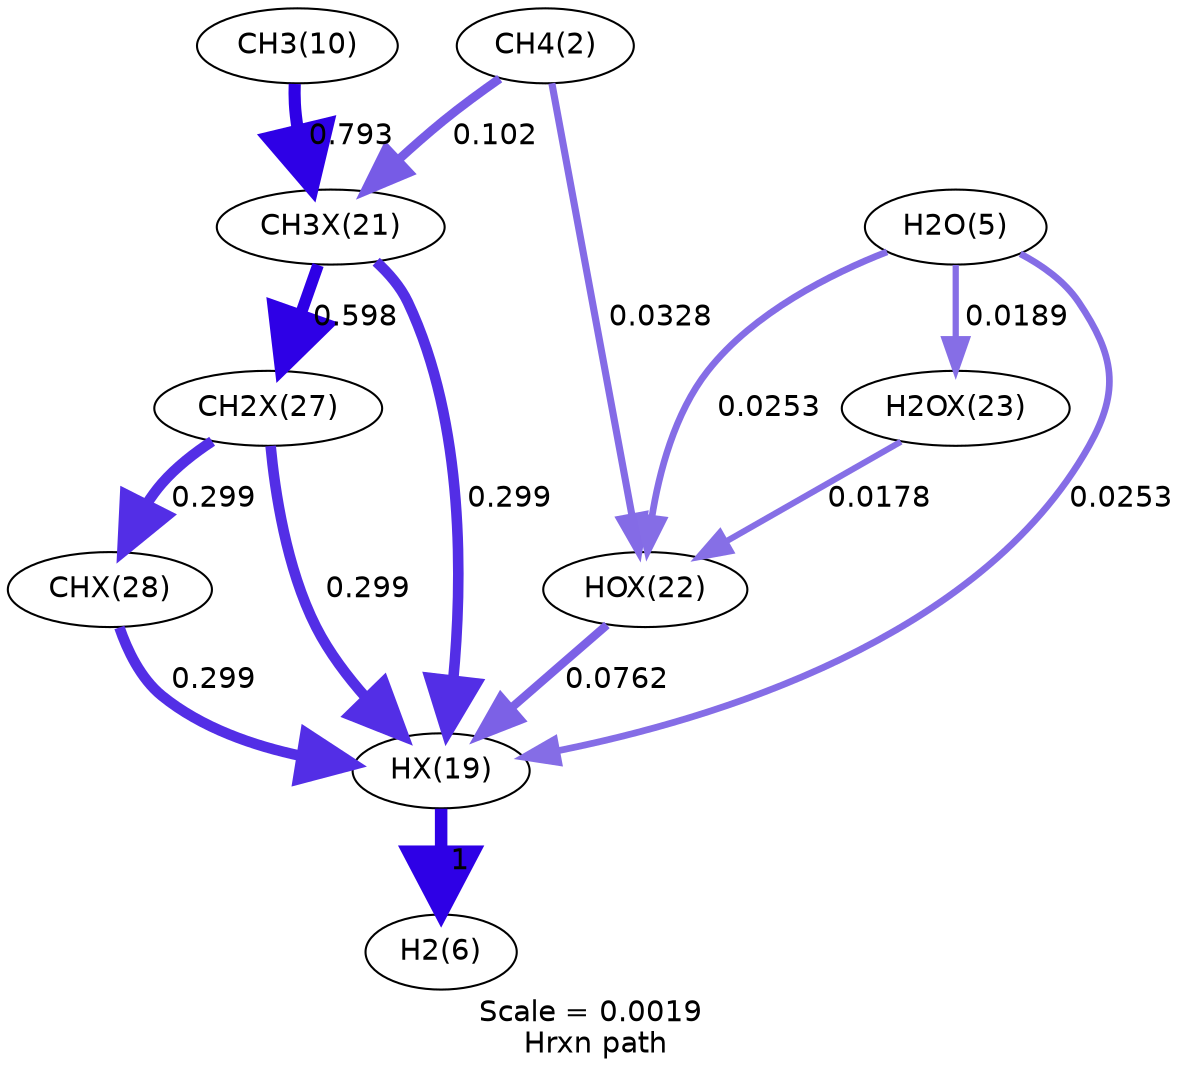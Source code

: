 digraph reaction_paths {
center=1;
s3 -> s31[fontname="Helvetica", penwidth=3.42, arrowsize=1.71, color="0.7, 0.533, 0.9"
, label=" 0.0328"];
s3 -> s30[fontname="Helvetica", penwidth=4.27, arrowsize=2.14, color="0.7, 0.602, 0.9"
, label=" 0.102"];
s28 -> s7[fontname="Helvetica", penwidth=6, arrowsize=3, color="0.7, 1.5, 0.9"
, label=" 1"];
s31 -> s28[fontname="Helvetica", penwidth=4.06, arrowsize=2.03, color="0.7, 0.576, 0.9"
, label=" 0.0762"];
s6 -> s28[fontname="Helvetica", penwidth=3.23, arrowsize=1.61, color="0.7, 0.525, 0.9"
, label=" 0.0253"];
s30 -> s28[fontname="Helvetica", penwidth=5.09, arrowsize=2.54, color="0.7, 0.799, 0.9"
, label=" 0.299"];
s36 -> s28[fontname="Helvetica", penwidth=5.09, arrowsize=2.54, color="0.7, 0.799, 0.9"
, label=" 0.299"];
s37 -> s28[fontname="Helvetica", penwidth=5.09, arrowsize=2.54, color="0.7, 0.799, 0.9"
, label=" 0.299"];
s6 -> s31[fontname="Helvetica", penwidth=3.23, arrowsize=1.61, color="0.7, 0.525, 0.9"
, label=" 0.0253"];
s32 -> s31[fontname="Helvetica", penwidth=2.96, arrowsize=1.48, color="0.7, 0.518, 0.9"
, label=" 0.0178"];
s6 -> s32[fontname="Helvetica", penwidth=3, arrowsize=1.5, color="0.7, 0.519, 0.9"
, label=" 0.0189"];
s11 -> s30[fontname="Helvetica", penwidth=5.83, arrowsize=2.91, color="0.7, 1.29, 0.9"
, label=" 0.793"];
s30 -> s36[fontname="Helvetica", penwidth=5.61, arrowsize=2.81, color="0.7, 1.1, 0.9"
, label=" 0.598"];
s36 -> s37[fontname="Helvetica", penwidth=5.09, arrowsize=2.54, color="0.7, 0.799, 0.9"
, label=" 0.299"];
s3 [ fontname="Helvetica", label="CH4(2)"];
s6 [ fontname="Helvetica", label="H2O(5)"];
s7 [ fontname="Helvetica", label="H2(6)"];
s11 [ fontname="Helvetica", label="CH3(10)"];
s28 [ fontname="Helvetica", label="HX(19)"];
s30 [ fontname="Helvetica", label="CH3X(21)"];
s31 [ fontname="Helvetica", label="HOX(22)"];
s32 [ fontname="Helvetica", label="H2OX(23)"];
s36 [ fontname="Helvetica", label="CH2X(27)"];
s37 [ fontname="Helvetica", label="CHX(28)"];
 label = "Scale = 0.0019\l Hrxn path";
 fontname = "Helvetica";
}
